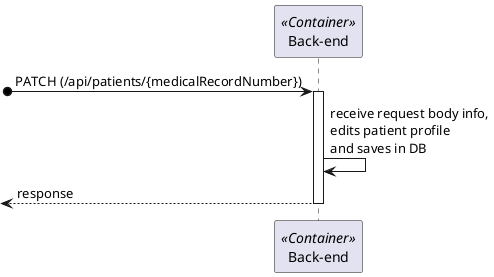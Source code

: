 ```plantuml
@startuml Process_View
participant "Back-end" as BE <<Container>>

[o-> BE: PATCH (/api/patients/{medicalRecordNumber})
activate BE
BE -> BE: receive request body info,\nedits patient profile\nand saves in DB
<-- BE: response
deactivate BE
@enduml
```